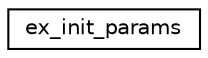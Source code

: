 digraph "Graphical Class Hierarchy"
{
  edge [fontname="Helvetica",fontsize="10",labelfontname="Helvetica",labelfontsize="10"];
  node [fontname="Helvetica",fontsize="10",shape=record];
  rankdir="LR";
  Node1 [label="ex_init_params",height=0.2,width=0.4,color="black", fillcolor="white", style="filled",URL="$structex__init__params.html"];
}
